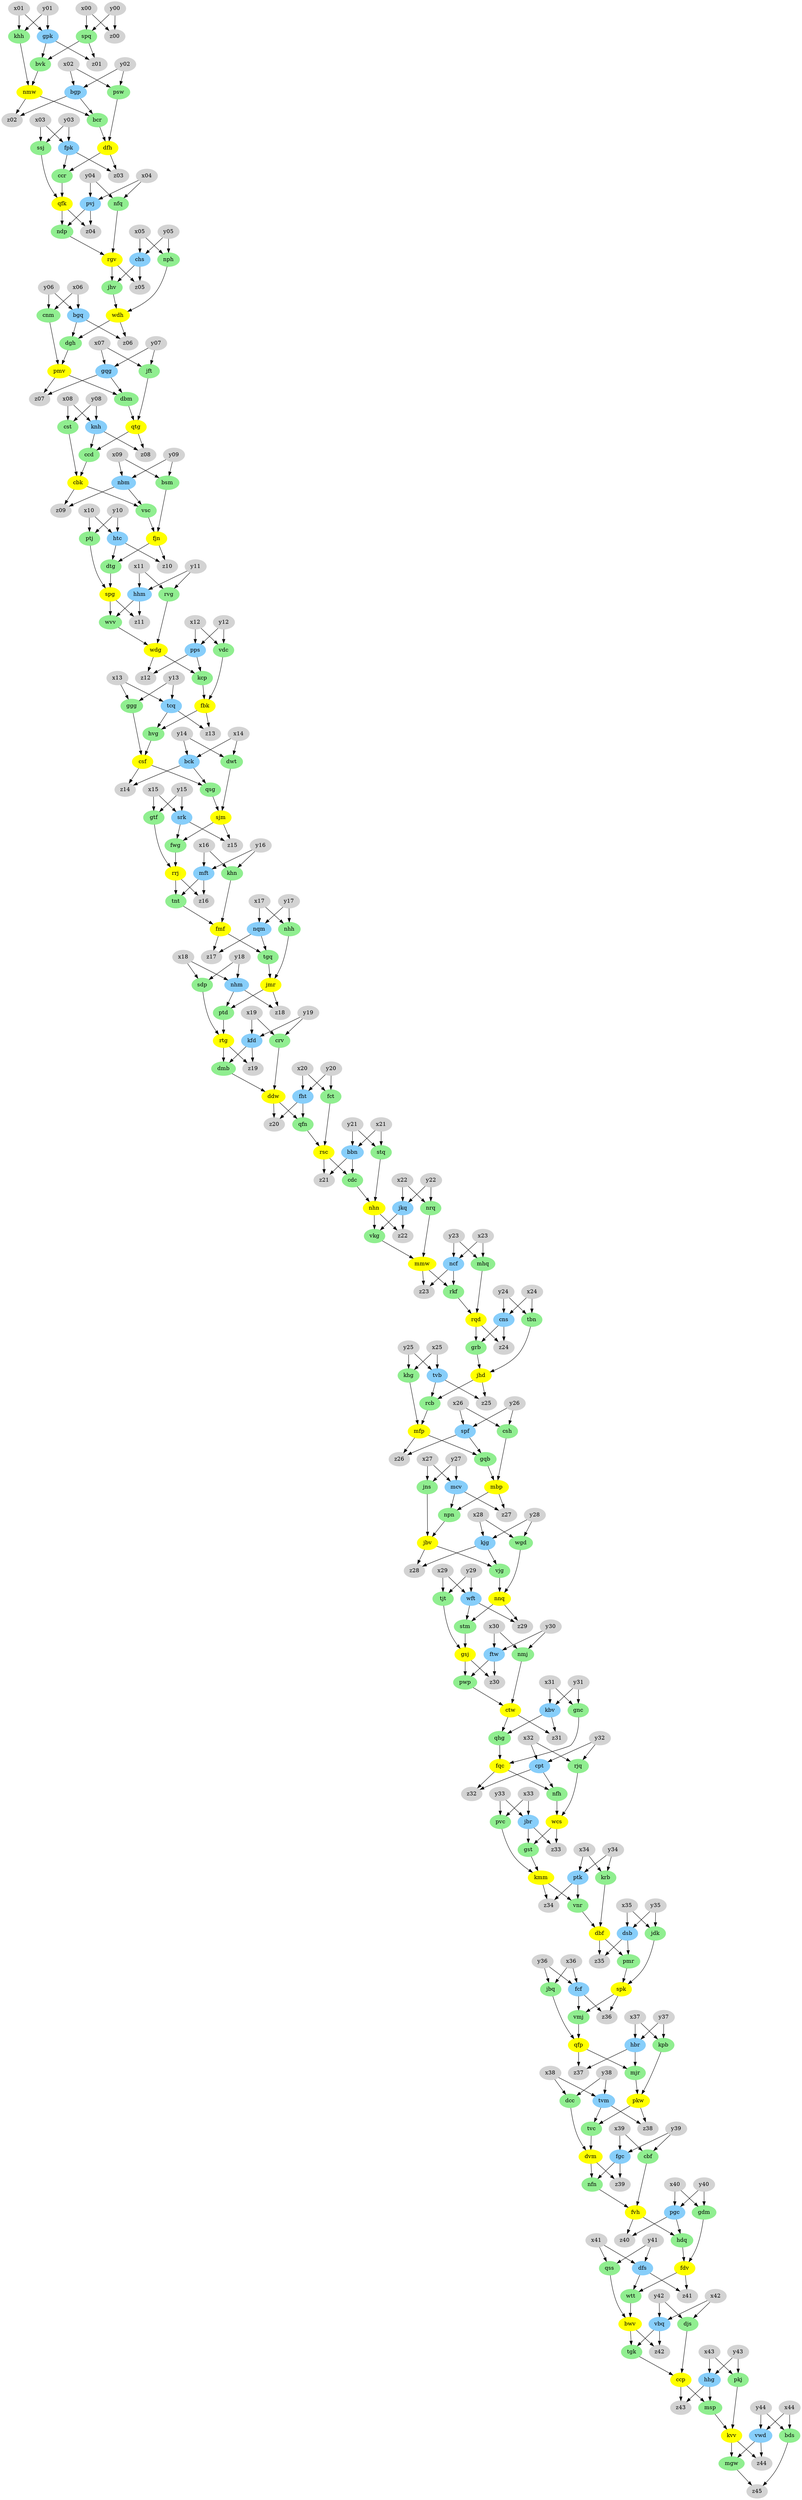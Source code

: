 digraph G {
  subgraph input_x {
    node [style=filled,color=lightgrey];
    x36;
    x21;
    x00;
    x10;
    x42;
    x07;
    x27;
    x40;
    x31;
    x38;
    x04;
    x30;
    x12;
    x26;
    x33;
    x15;
    x16;
    x18;
    x23;
    x43;
    x14;
    x41;
    x32;
    x01;
    x25;
    x28;
    x37;
    x22;
    x24;
    x39;
    x11;
    x44;
    x29;
    x08;
    x34;
    x35;
    x05;
    x03;
    x02;
    x09;
    x20;
    x17;
    x19;
    x06;
    x13;
  }
  subgraph input_y {
    node [style=filled,color=lightgrey];
    y01;
    y22;
    y15;
    y00;
    y27;
    y30;
    y34;
    y05;
    y28;
    y37;
    y08;
    y23;
    y07;
    y43;
    y44;
    y06;
    y11;
    y39;
    y38;
    y03;
    y13;
    y14;
    y04;
    y12;
    y17;
    y02;
    y35;
    y42;
    y21;
    y09;
    y20;
    y36;
    y19;
    y10;
    y29;
    y26;
    y31;
    y33;
    y16;
    y18;
    y32;
    y24;
    y40;
    y41;
    y25;
  }
  subgraph gates_and {
    node [style=filled,color=lightgreen];
    tvc;
    ggg;
    rvg;
    mgw;
    qss;
    hvg;
    bsm;
    ptj;
    psw;
    vsc;
    ssj;
    tnt;
    wvv;
    gst;
    bcr;
    jft;
    vmj;
    qfn;
    tjt;
    vjg;
    nfq;
    bvk;
    nph;
    csh;
    npn;
    ndp;
    spq;
    fwg;
    ccr;
    dgh;
    nhh;
    bds;
    jbq;
    wtt;
    gtf;
    wgd;
    cbf;
    tbn;
    djs;
    msp;
    pwp;
    rcb;
    jdk;
    gqb;
    ccd;
    dbm;
    nmj;
    nrq;
    jhv;
    stq;
    khn;
    ptd;
    nfh;
    rkf;
    mjr;
    khg;
    vdc;
    dwt;
    kcp;
    tgq;
    sdp;
    qhg;
    qsg;
    nfn;
    mhq;
    cnm;
    grb;
    dtg;
    rjq;
    pvc;
    vkg;
    pkj;
    stm;
    cst;
    krb;
    jns;
    khh;
    vnr;
    kpb;
    dcc;
    gdm;
    cdc;
    pmr;
    crv;
    tgk;
    gnc;
    dmb;
    fct;
    hdq;
  }
  subgraph gates_or {
    node [style=filled,color=yellow];
    rtg;
    wdh;
    kmm;
    kvv;
    rsc;
    qtg;
    gsj;
    fvh;
    mbp;
    fjn;
    dfh;
    mfp;
    pkw;
    ddw;
    sjm;
    fdv;
    jhd;
    nnq;
    mmw;
    wcs;
    spk;
    bwv;
    jbv;
    ctw;
    dbf;
    cbk;
    rgv;
    jmr;
    nmw;
    rqd;
    nhn;
    ccp;
    csf;
    fqc;
    rrj;
    qfp;
    qfk;
    fmf;
    spg;
    wdg;
    fbk;
    pmv;
    dvm;
  }
  subgraph gates_xor {
    node [style=filled,color=lightskyblue];
    spf;
    hhg;
    kjg;
    nqm;
    wft;
    hhm;
    vwd;
    mft;
    fht;
    nbm;
    nhm;
    cpt;
    pgc;
    kfd;
    bck;
    tcq;
    dsb;
    ptk;
    bbn;
    gpk;
    ftw;
    kbv;
    mcv;
    pvj;
    hbr;
    cns;
    fcf;
    dfs;
    vbq;
    pps;
    srk;
    chs;
    jbr;
    knh;
    jkq;
    gqg;
    htc;
    bgq;
    bgp;
    ncf;
    tvb;
    tvm;
    fgc;
    fpk;
  }
  subgraph output_z {
    node [style=filled,color=lightgrey];
    z35;
    z20;
    z13;
    z16;
    z04;
    z06;
    z41;
    z09;
    z21;
    z23;
    z19;
    z32;
    z07;
    z29;
    z17;
    z10;
    z27;
    z08;
    z02;
    z39;
    z36;
    z37;
    z05;
    z42;
    z30;
    z43;
    z14;
    z33;
    z26;
    z44;
    z01;
    z11;
    z28;
    z24;
    z31;
    z40;
    z45;
    z12;
    z15;
    z34;
    z03;
    z38;
    z22;
    z25;
    z00;
    z18;
  }
  x37 -> kpb;
  x37 -> hbr;
  y21 -> bbn;
  y21 -> stq;
  y22 -> jkq;
  y22 -> nrq;
  hhm -> z11;
  hhm -> wvv;
  ptk -> vnr;
  ptk -> z34;
  bwv -> z42;
  bwv -> tgk;
  qtg -> ccd;
  qtg -> z08;
  pkj -> kvv;
  y29 -> tjt;
  y29 -> wft;
  bsm -> fjn;
  pwp -> ctw;
  vmj -> qfp;
  x10 -> htc;
  x10 -> ptj;
  hbr -> mjr;
  hbr -> z37;
  ptj -> spg;
  pvc -> kmm;
  nph -> wdh;
  ftw -> z30;
  ftw -> pwp;
  y08 -> knh;
  y08 -> cst;
  djs -> ccp;
  ccp -> msp;
  ccp -> z43;
  msp -> kvv;
  y16 -> mft;
  y16 -> khn;
  gsj -> pwp;
  gsj -> z30;
  ggg -> csf;
  dcc -> dvm;
  y15 -> srk;
  y15 -> gtf;
  y31 -> kbv;
  y31 -> gnc;
  ndp -> rgv;
  rkf -> rqd;
  x11 -> rvg;
  x11 -> hhm;
  ccd -> cbk;
  dfs -> wtt;
  dfs -> z41;
  x07 -> gqg;
  x07 -> jft;
  npn -> jbv;
  khn -> fmf;
  spk -> z36;
  spk -> vmj;
  x00 -> z00;
  x00 -> spq;
  x05 -> chs;
  x05 -> nph;
  wdg -> z12;
  wdg -> kcp;
  rjq -> wcs;
  kcp -> fbk;
  y10 -> ptj;
  y10 -> htc;
  y43 -> pkj;
  y43 -> hhg;
  kbv -> qhg;
  kbv -> z31;
  dgh -> pmv;
  x12 -> vdc;
  x12 -> pps;
  csf -> qsg;
  csf -> z14;
  ccr -> qfk;
  bgq -> z06;
  bgq -> dgh;
  gnc -> fqc;
  x09 -> bsm;
  x09 -> nbm;
  kmm -> z34;
  kmm -> vnr;
  mft -> tnt;
  mft -> z16;
  fmf -> tgq;
  fmf -> z17;
  y13 -> ggg;
  y13 -> tcq;
  dbf -> z35;
  dbf -> pmr;
  psw -> dfh;
  spq -> bvk;
  spq -> z01;
  x36 -> fcf;
  x36 -> jbq;
  y44 -> vwd;
  y44 -> bds;
  grb -> jhd;
  vbq -> z42;
  vbq -> tgk;
  hdq -> fdv;
  jns -> jbv;
  cbk -> vsc;
  cbk -> z09;
  ddw -> z20;
  ddw -> qfn;
  nqm -> tgq;
  nqm -> z17;
  y03 -> ssj;
  y03 -> fpk;
  y27 -> jns;
  y27 -> mcv;
  nhn -> z22;
  nhn -> vkg;
  nfn -> fvh;
  pkw -> z38;
  pkw -> tvc;
  knh -> ccd;
  knh -> z08;
  tnt -> fmf;
  jbr -> gst;
  jbr -> z33;
  x06 -> cnm;
  x06 -> bgq;
  x29 -> tjt;
  x29 -> wft;
  mgw -> z45;
  wcs -> gst;
  wcs -> z33;
  x04 -> pvj;
  x04 -> nfq;
  x13 -> ggg;
  x13 -> tcq;
  mfp -> z26;
  mfp -> gqb;
  rtg -> z19;
  rtg -> dmb;
  mbp -> npn;
  mbp -> z27;
  x40 -> pgc;
  x40 -> gdm;
  y37 -> hbr;
  y37 -> kpb;
  tvb -> z25;
  tvb -> rcb;
  rqd -> grb;
  rqd -> z24;
  stm -> gsj;
  spf -> z26;
  spf -> gqb;
  nbm -> vsc;
  nbm -> z09;
  y34 -> ptk;
  y34 -> krb;
  nhh -> jmr;
  hvg -> csf;
  krb -> dbf;
  vjg -> nnq;
  jmr -> z18;
  jmr -> ptd;
  dmb -> ddw;
  x27 -> jns;
  x27 -> mcv;
  y38 -> dcc;
  y38 -> tvm;
  kjg -> z28;
  kjg -> vjg;
  stq -> nhn;
  qfn -> rsc;
  qhg -> fqc;
  cst -> cbk;
  vsc -> fjn;
  cpt -> z32;
  cpt -> nfh;
  y02 -> psw;
  y02 -> bgp;
  tjt -> gsj;
  dfh -> ccr;
  dfh -> z03;
  kpb -> pkw;
  x21 -> bbn;
  x21 -> stq;
  x31 -> kbv;
  x31 -> gnc;
  qfp -> mjr;
  qfp -> z37;
  pgc -> z40;
  pgc -> hdq;
  ptd -> rtg;
  x19 -> kfd;
  x19 -> crv;
  dsb -> z35;
  dsb -> pmr;
  jhd -> z25;
  jhd -> rcb;
  chs -> z05;
  chs -> jhv;
  dwt -> sjm;
  y09 -> nbm;
  y09 -> bsm;
  fct -> rsc;
  gdm -> fdv;
  x35 -> dsb;
  x35 -> jdk;
  bcr -> dfh;
  rvg -> wdg;
  jbq -> qfp;
  mcv -> npn;
  mcv -> z27;
  x17 -> nhh;
  x17 -> nqm;
  csh -> mbp;
  x08 -> cst;
  x08 -> knh;
  y33 -> pvc;
  y33 -> jbr;
  mhq -> rqd;
  x01 -> gpk;
  x01 -> khh;
  x44 -> vwd;
  x44 -> bds;
  y28 -> wgd;
  y28 -> kjg;
  fjn -> dtg;
  fjn -> z10;
  wdh -> z06;
  wdh -> dgh;
  x41 -> qss;
  x41 -> dfs;
  nfq -> rgv;
  spg -> z11;
  spg -> wvv;
  vdc -> fbk;
  x24 -> cns;
  x24 -> tbn;
  y39 -> cbf;
  y39 -> fgc;
  mjr -> pkw;
  tcq -> hvg;
  tcq -> z13;
  x14 -> bck;
  x14 -> dwt;
  srk -> fwg;
  srk -> z15;
  jft -> qtg;
  y14 -> bck;
  y14 -> dwt;
  qfk -> ndp;
  qfk -> z04;
  sjm -> fwg;
  sjm -> z15;
  x33 -> pvc;
  x33 -> jbr;
  y26 -> spf;
  y26 -> csh;
  y42 -> djs;
  y42 -> vbq;
  qss -> bwv;
  cbf -> fvh;
  y12 -> vdc;
  y12 -> pps;
  y24 -> cns;
  y24 -> tbn;
  rrj -> tnt;
  rrj -> z16;
  kfd -> z19;
  kfd -> dmb;
  gtf -> rrj;
  tgk -> ccp;
  wft -> stm;
  wft -> z29;
  tvc -> dvm;
  x03 -> ssj;
  x03 -> fpk;
  y36 -> fcf;
  y36 -> jbq;
  khh -> nmw;
  fqc -> z32;
  fqc -> nfh;
  x28 -> wgd;
  x28 -> kjg;
  y30 -> ftw;
  y30 -> nmj;
  ssj -> qfk;
  khg -> mfp;
  bbn -> z21;
  bbn -> cdc;
  x42 -> djs;
  x42 -> vbq;
  y32 -> rjq;
  y32 -> cpt;
  tvm -> z38;
  tvm -> tvc;
  kvv -> mgw;
  kvv -> z44;
  x30 -> nmj;
  x30 -> ftw;
  y04 -> pvj;
  y04 -> nfq;
  ctw -> qhg;
  ctw -> z31;
  y11 -> rvg;
  y11 -> hhm;
  y18 -> nhm;
  y18 -> sdp;
  jbv -> vjg;
  jbv -> z28;
  dvm -> nfn;
  dvm -> z39;
  nfh -> wcs;
  x34 -> ptk;
  x34 -> krb;
  y07 -> gqg;
  y07 -> jft;
  y20 -> fct;
  y20 -> fht;
  nhm -> z18;
  nhm -> ptd;
  jhv -> wdh;
  x23 -> mhq;
  x23 -> ncf;
  y40 -> pgc;
  y40 -> gdm;
  cns -> z24;
  cns -> grb;
  gqb -> mbp;
  vkg -> mmw;
  x38 -> dcc;
  x38 -> tvm;
  y23 -> mhq;
  y23 -> ncf;
  htc -> dtg;
  htc -> z10;
  x22 -> nrq;
  x22 -> jkq;
  y35 -> dsb;
  y35 -> jdk;
  nnq -> stm;
  nnq -> z29;
  y17 -> nhh;
  y17 -> nqm;
  y19 -> kfd;
  y19 -> crv;
  rgv -> z05;
  rgv -> jhv;
  rcb -> mfp;
  wvv -> wdg;
  x25 -> tvb;
  x25 -> khg;
  fgc -> nfn;
  fgc -> z39;
  bck -> qsg;
  bck -> z14;
  jkq -> z22;
  jkq -> vkg;
  fcf -> z36;
  fcf -> vmj;
  pps -> z12;
  pps -> kcp;
  bvk -> nmw;
  fdv -> wtt;
  fdv -> z41;
  x16 -> mft;
  x16 -> khn;
  x32 -> rjq;
  x32 -> cpt;
  y41 -> dfs;
  y41 -> qss;
  fht -> z20;
  fht -> qfn;
  tbn -> jhd;
  sdp -> rtg;
  x15 -> srk;
  x15 -> gtf;
  vwd -> mgw;
  vwd -> z44;
  pmv -> z07;
  pmv -> dbm;
  wtt -> bwv;
  nmj -> ctw;
  y25 -> tvb;
  y25 -> khg;
  cdc -> nhn;
  mmw -> z23;
  mmw -> rkf;
  jdk -> spk;
  x39 -> cbf;
  x39 -> fgc;
  y00 -> z00;
  y00 -> spq;
  y05 -> chs;
  y05 -> nph;
  tgq -> jmr;
  bds -> z45;
  pmr -> spk;
  fpk -> ccr;
  fpk -> z03;
  fbk -> hvg;
  fbk -> z13;
  fvh -> hdq;
  fvh -> z40;
  y01 -> gpk;
  y01 -> khh;
  y06 -> cnm;
  y06 -> bgq;
  bgp -> bcr;
  bgp -> z02;
  fwg -> rrj;
  x18 -> nhm;
  x18 -> sdp;
  x26 -> spf;
  x26 -> csh;
  pvj -> ndp;
  pvj -> z04;
  crv -> ddw;
  x20 -> fct;
  x20 -> fht;
  dtg -> spg;
  wgd -> nnq;
  gpk -> z01;
  gpk -> bvk;
  rsc -> cdc;
  rsc -> z21;
  x02 -> psw;
  x02 -> bgp;
  x43 -> pkj;
  x43 -> hhg;
  gqg -> z07;
  gqg -> dbm;
  gst -> kmm;
  nrq -> mmw;
  vnr -> dbf;
  cnm -> pmv;
  hhg -> msp;
  hhg -> z43;
  dbm -> qtg;
  nmw -> bcr;
  nmw -> z02;
  ncf -> rkf;
  ncf -> z23;
  qsg -> sjm;
}
